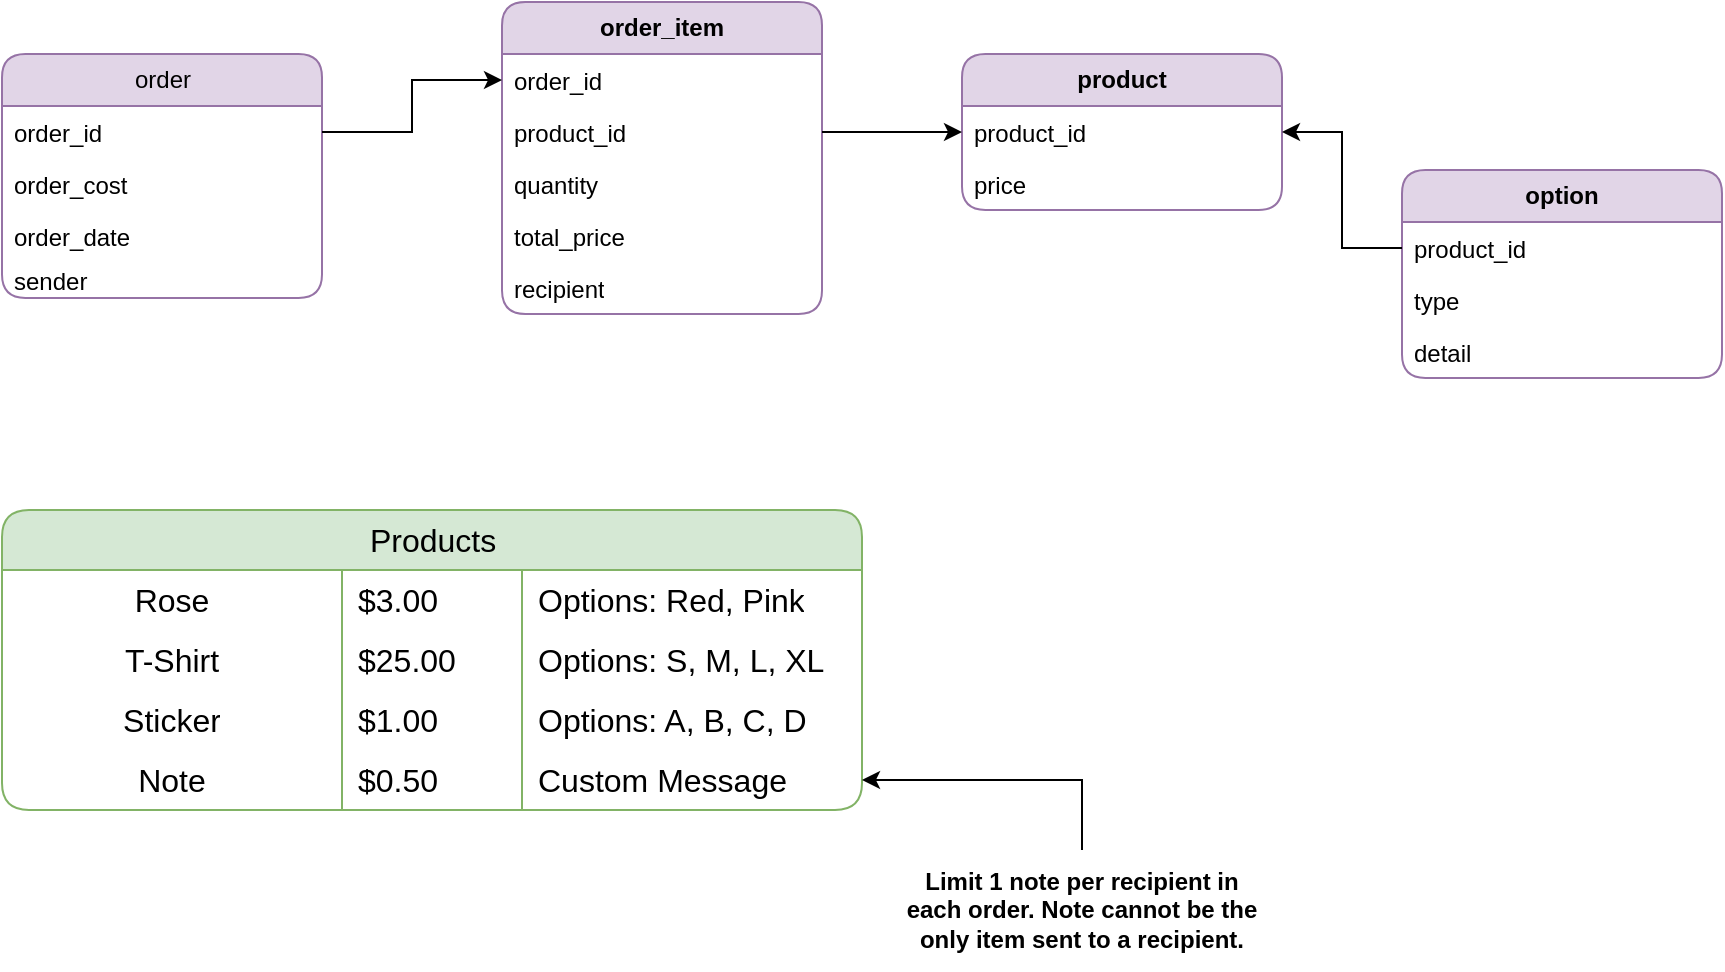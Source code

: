 <mxfile version="22.1.16" type="github">
  <diagram name="Page-1" id="9f46799a-70d6-7492-0946-bef42562c5a5">
    <mxGraphModel dx="1434" dy="761" grid="1" gridSize="10" guides="1" tooltips="1" connect="1" arrows="1" fold="1" page="1" pageScale="1" pageWidth="1100" pageHeight="850" background="none" math="0" shadow="0">
      <root>
        <mxCell id="0" />
        <mxCell id="1" parent="0" />
        <mxCell id="78961159f06e98e8-17" value="order" style="swimlane;html=1;fontStyle=0;align=center;verticalAlign=middle;childLayout=stackLayout;horizontal=1;startSize=26;horizontalStack=0;resizeParent=1;resizeLast=0;collapsible=1;marginBottom=0;swimlaneFillColor=none;rounded=1;shadow=0;comic=0;labelBackgroundColor=none;strokeWidth=1;fillColor=#e1d5e7;fontFamily=Helvetica;fontSize=12;strokeColor=#9673a6;glass=0;fillStyle=solid;gradientColor=none;" parent="1" vertex="1">
          <mxGeometry x="130" y="112" width="160" height="122" as="geometry" />
        </mxCell>
        <mxCell id="78961159f06e98e8-21" value="order_id" style="text;html=1;strokeColor=none;fillColor=none;align=left;verticalAlign=top;spacingLeft=4;spacingRight=4;whiteSpace=wrap;overflow=hidden;rotatable=0;points=[[0,0.5],[1,0.5]];portConstraint=eastwest;" parent="78961159f06e98e8-17" vertex="1">
          <mxGeometry y="26" width="160" height="26" as="geometry" />
        </mxCell>
        <mxCell id="78961159f06e98e8-23" value="order_cost" style="text;html=1;strokeColor=none;fillColor=none;align=left;verticalAlign=top;spacingLeft=4;spacingRight=4;whiteSpace=wrap;overflow=hidden;rotatable=0;points=[[0,0.5],[1,0.5]];portConstraint=eastwest;" parent="78961159f06e98e8-17" vertex="1">
          <mxGeometry y="52" width="160" height="26" as="geometry" />
        </mxCell>
        <mxCell id="78961159f06e98e8-25" value="order_date" style="text;html=1;strokeColor=none;fillColor=none;align=left;verticalAlign=top;spacingLeft=4;spacingRight=4;whiteSpace=wrap;overflow=hidden;rotatable=0;points=[[0,0.5],[1,0.5]];portConstraint=eastwest;" parent="78961159f06e98e8-17" vertex="1">
          <mxGeometry y="78" width="160" height="22" as="geometry" />
        </mxCell>
        <mxCell id="YpyxLgt282qVsd08SEJV-46" value="sender" style="text;html=1;strokeColor=none;fillColor=none;align=left;verticalAlign=top;spacingLeft=4;spacingRight=4;whiteSpace=wrap;overflow=hidden;rotatable=0;points=[[0,0.5],[1,0.5]];portConstraint=eastwest;" vertex="1" parent="78961159f06e98e8-17">
          <mxGeometry y="100" width="160" height="22" as="geometry" />
        </mxCell>
        <mxCell id="YpyxLgt282qVsd08SEJV-1" value="&lt;b&gt;order_item&lt;/b&gt;" style="swimlane;fontStyle=0;childLayout=stackLayout;horizontal=1;startSize=26;fillColor=#e1d5e7;horizontalStack=0;resizeParent=1;resizeParentMax=0;resizeLast=0;collapsible=1;marginBottom=0;whiteSpace=wrap;html=1;strokeColor=#9673a6;rounded=1;glass=0;swimlaneFillColor=none;fillStyle=solid;gradientColor=none;strokeWidth=1;" vertex="1" parent="1">
          <mxGeometry x="380" y="86" width="160" height="156" as="geometry">
            <mxRectangle x="280" y="83" width="80" height="30" as="alternateBounds" />
          </mxGeometry>
        </mxCell>
        <mxCell id="YpyxLgt282qVsd08SEJV-2" value="order_id" style="text;strokeColor=none;fillColor=none;align=left;verticalAlign=top;spacingLeft=4;spacingRight=4;overflow=hidden;rotatable=0;points=[[0,0.5],[1,0.5]];portConstraint=eastwest;whiteSpace=wrap;html=1;" vertex="1" parent="YpyxLgt282qVsd08SEJV-1">
          <mxGeometry y="26" width="160" height="26" as="geometry" />
        </mxCell>
        <mxCell id="YpyxLgt282qVsd08SEJV-3" value="product_id" style="text;strokeColor=none;fillColor=none;align=left;verticalAlign=top;spacingLeft=4;spacingRight=4;overflow=hidden;rotatable=0;points=[[0,0.5],[1,0.5]];portConstraint=eastwest;whiteSpace=wrap;html=1;" vertex="1" parent="YpyxLgt282qVsd08SEJV-1">
          <mxGeometry y="52" width="160" height="26" as="geometry" />
        </mxCell>
        <mxCell id="YpyxLgt282qVsd08SEJV-4" value="quantity" style="text;strokeColor=none;fillColor=none;align=left;verticalAlign=top;spacingLeft=4;spacingRight=4;overflow=hidden;rotatable=0;points=[[0,0.5],[1,0.5]];portConstraint=eastwest;whiteSpace=wrap;html=1;" vertex="1" parent="YpyxLgt282qVsd08SEJV-1">
          <mxGeometry y="78" width="160" height="26" as="geometry" />
        </mxCell>
        <mxCell id="YpyxLgt282qVsd08SEJV-12" value="total_price" style="text;strokeColor=none;fillColor=none;align=left;verticalAlign=top;spacingLeft=4;spacingRight=4;overflow=hidden;rotatable=0;points=[[0,0.5],[1,0.5]];portConstraint=eastwest;whiteSpace=wrap;html=1;" vertex="1" parent="YpyxLgt282qVsd08SEJV-1">
          <mxGeometry y="104" width="160" height="26" as="geometry" />
        </mxCell>
        <mxCell id="YpyxLgt282qVsd08SEJV-15" value="recipient" style="text;strokeColor=none;fillColor=none;align=left;verticalAlign=top;spacingLeft=4;spacingRight=4;overflow=hidden;rotatable=0;points=[[0,0.5],[1,0.5]];portConstraint=eastwest;whiteSpace=wrap;html=1;" vertex="1" parent="YpyxLgt282qVsd08SEJV-1">
          <mxGeometry y="130" width="160" height="26" as="geometry" />
        </mxCell>
        <mxCell id="YpyxLgt282qVsd08SEJV-8" value="&lt;b&gt;product&lt;/b&gt;" style="swimlane;fontStyle=0;childLayout=stackLayout;horizontal=1;startSize=26;fillColor=#e1d5e7;horizontalStack=0;resizeParent=1;resizeParentMax=0;resizeLast=0;collapsible=1;marginBottom=0;whiteSpace=wrap;html=1;strokeColor=#9673a6;rounded=1;glass=0;swimlaneFillColor=none;fillStyle=solid;gradientColor=none;strokeWidth=1;" vertex="1" parent="1">
          <mxGeometry x="610" y="112" width="160" height="78" as="geometry">
            <mxRectangle x="280" y="83" width="80" height="30" as="alternateBounds" />
          </mxGeometry>
        </mxCell>
        <mxCell id="YpyxLgt282qVsd08SEJV-9" value="product_id" style="text;strokeColor=none;fillColor=none;align=left;verticalAlign=top;spacingLeft=4;spacingRight=4;overflow=hidden;rotatable=0;points=[[0,0.5],[1,0.5]];portConstraint=eastwest;whiteSpace=wrap;html=1;" vertex="1" parent="YpyxLgt282qVsd08SEJV-8">
          <mxGeometry y="26" width="160" height="26" as="geometry" />
        </mxCell>
        <mxCell id="YpyxLgt282qVsd08SEJV-10" value="price" style="text;strokeColor=none;fillColor=none;align=left;verticalAlign=top;spacingLeft=4;spacingRight=4;overflow=hidden;rotatable=0;points=[[0,0.5],[1,0.5]];portConstraint=eastwest;whiteSpace=wrap;html=1;" vertex="1" parent="YpyxLgt282qVsd08SEJV-8">
          <mxGeometry y="52" width="160" height="26" as="geometry" />
        </mxCell>
        <mxCell id="YpyxLgt282qVsd08SEJV-13" style="edgeStyle=orthogonalEdgeStyle;rounded=0;orthogonalLoop=1;jettySize=auto;html=1;entryX=0;entryY=0.5;entryDx=0;entryDy=0;" edge="1" parent="1" source="YpyxLgt282qVsd08SEJV-3" target="YpyxLgt282qVsd08SEJV-9">
          <mxGeometry relative="1" as="geometry" />
        </mxCell>
        <mxCell id="YpyxLgt282qVsd08SEJV-16" style="edgeStyle=orthogonalEdgeStyle;rounded=0;orthogonalLoop=1;jettySize=auto;html=1;fontFamily=Helvetica;fontSize=12;fontColor=default;startSize=26;" edge="1" parent="1" source="78961159f06e98e8-21" target="YpyxLgt282qVsd08SEJV-2">
          <mxGeometry relative="1" as="geometry" />
        </mxCell>
        <mxCell id="YpyxLgt282qVsd08SEJV-18" value="Products" style="shape=table;startSize=30;container=1;collapsible=0;childLayout=tableLayout;fixedRows=1;rowLines=0;fontStyle=0;strokeColor=#82b366;fontSize=16;rounded=1;glass=0;fillStyle=solid;strokeWidth=1;align=center;verticalAlign=middle;fontFamily=Helvetica;fillColor=#d5e8d4;html=1;" vertex="1" parent="1">
          <mxGeometry x="130" y="340" width="430" height="150" as="geometry" />
        </mxCell>
        <mxCell id="YpyxLgt282qVsd08SEJV-22" value="" style="shape=tableRow;horizontal=0;startSize=0;swimlaneHead=0;swimlaneBody=0;top=0;left=0;bottom=0;right=0;collapsible=0;dropTarget=0;fillColor=none;points=[[0,0.5],[1,0.5]];portConstraint=eastwest;strokeColor=inherit;fontSize=16;rounded=1;glass=0;fillStyle=solid;strokeWidth=1;align=center;verticalAlign=middle;fontFamily=Helvetica;fontColor=default;html=1;" vertex="1" parent="YpyxLgt282qVsd08SEJV-18">
          <mxGeometry y="30" width="430" height="30" as="geometry" />
        </mxCell>
        <mxCell id="YpyxLgt282qVsd08SEJV-23" value="Rose" style="shape=partialRectangle;html=1;whiteSpace=wrap;connectable=0;fillColor=none;top=0;left=0;bottom=0;right=0;overflow=hidden;strokeColor=inherit;fontSize=16;rounded=1;glass=0;fillStyle=solid;strokeWidth=1;align=center;verticalAlign=middle;fontFamily=Helvetica;fontColor=default;startSize=26;" vertex="1" parent="YpyxLgt282qVsd08SEJV-22">
          <mxGeometry width="170" height="30" as="geometry">
            <mxRectangle width="170" height="30" as="alternateBounds" />
          </mxGeometry>
        </mxCell>
        <mxCell id="YpyxLgt282qVsd08SEJV-24" value="$3.00" style="shape=partialRectangle;html=1;whiteSpace=wrap;connectable=0;fillColor=none;top=0;left=0;bottom=0;right=0;align=left;spacingLeft=6;overflow=hidden;strokeColor=inherit;fontSize=16;rounded=1;glass=0;fillStyle=solid;strokeWidth=1;verticalAlign=middle;fontFamily=Helvetica;fontColor=default;startSize=26;" vertex="1" parent="YpyxLgt282qVsd08SEJV-22">
          <mxGeometry x="170" width="90" height="30" as="geometry">
            <mxRectangle width="90" height="30" as="alternateBounds" />
          </mxGeometry>
        </mxCell>
        <mxCell id="YpyxLgt282qVsd08SEJV-35" value="Options: Red, Pink" style="shape=partialRectangle;html=1;whiteSpace=wrap;connectable=0;fillColor=none;top=0;left=0;bottom=0;right=0;align=left;spacingLeft=6;overflow=hidden;strokeColor=inherit;fontSize=16;rounded=1;glass=0;fillStyle=solid;strokeWidth=1;verticalAlign=middle;fontFamily=Helvetica;fontColor=default;startSize=26;" vertex="1" parent="YpyxLgt282qVsd08SEJV-22">
          <mxGeometry x="260" width="170" height="30" as="geometry">
            <mxRectangle width="170" height="30" as="alternateBounds" />
          </mxGeometry>
        </mxCell>
        <mxCell id="YpyxLgt282qVsd08SEJV-25" value="" style="shape=tableRow;horizontal=0;startSize=0;swimlaneHead=0;swimlaneBody=0;top=0;left=0;bottom=0;right=0;collapsible=0;dropTarget=0;fillColor=none;points=[[0,0.5],[1,0.5]];portConstraint=eastwest;strokeColor=inherit;fontSize=16;rounded=1;glass=0;fillStyle=solid;strokeWidth=1;align=center;verticalAlign=middle;fontFamily=Helvetica;fontColor=default;html=1;" vertex="1" parent="YpyxLgt282qVsd08SEJV-18">
          <mxGeometry y="60" width="430" height="30" as="geometry" />
        </mxCell>
        <mxCell id="YpyxLgt282qVsd08SEJV-26" value="T-Shirt" style="shape=partialRectangle;html=1;whiteSpace=wrap;connectable=0;fillColor=none;top=0;left=0;bottom=0;right=0;overflow=hidden;strokeColor=inherit;fontSize=16;rounded=1;glass=0;fillStyle=solid;strokeWidth=1;align=center;verticalAlign=middle;fontFamily=Helvetica;fontColor=default;startSize=26;" vertex="1" parent="YpyxLgt282qVsd08SEJV-25">
          <mxGeometry width="170" height="30" as="geometry">
            <mxRectangle width="170" height="30" as="alternateBounds" />
          </mxGeometry>
        </mxCell>
        <mxCell id="YpyxLgt282qVsd08SEJV-27" value="$25.00" style="shape=partialRectangle;html=1;whiteSpace=wrap;connectable=0;fillColor=none;top=0;left=0;bottom=0;right=0;align=left;spacingLeft=6;overflow=hidden;strokeColor=inherit;fontSize=16;rounded=1;glass=0;fillStyle=solid;strokeWidth=1;verticalAlign=middle;fontFamily=Helvetica;fontColor=default;startSize=26;" vertex="1" parent="YpyxLgt282qVsd08SEJV-25">
          <mxGeometry x="170" width="90" height="30" as="geometry">
            <mxRectangle width="90" height="30" as="alternateBounds" />
          </mxGeometry>
        </mxCell>
        <mxCell id="YpyxLgt282qVsd08SEJV-36" value="Options: S, M, L, XL" style="shape=partialRectangle;html=1;whiteSpace=wrap;connectable=0;fillColor=none;top=0;left=0;bottom=0;right=0;align=left;spacingLeft=6;overflow=hidden;strokeColor=inherit;fontSize=16;rounded=1;glass=0;fillStyle=solid;strokeWidth=1;verticalAlign=middle;fontFamily=Helvetica;fontColor=default;startSize=26;" vertex="1" parent="YpyxLgt282qVsd08SEJV-25">
          <mxGeometry x="260" width="170" height="30" as="geometry">
            <mxRectangle width="170" height="30" as="alternateBounds" />
          </mxGeometry>
        </mxCell>
        <mxCell id="YpyxLgt282qVsd08SEJV-28" style="shape=tableRow;horizontal=0;startSize=0;swimlaneHead=0;swimlaneBody=0;top=0;left=0;bottom=0;right=0;collapsible=0;dropTarget=0;fillColor=none;points=[[0,0.5],[1,0.5]];portConstraint=eastwest;strokeColor=inherit;fontSize=16;rounded=1;glass=0;fillStyle=solid;strokeWidth=1;align=center;verticalAlign=middle;fontFamily=Helvetica;fontColor=default;html=1;" vertex="1" parent="YpyxLgt282qVsd08SEJV-18">
          <mxGeometry y="90" width="430" height="30" as="geometry" />
        </mxCell>
        <mxCell id="YpyxLgt282qVsd08SEJV-29" value="Sticker" style="shape=partialRectangle;html=1;whiteSpace=wrap;connectable=0;fillColor=none;top=0;left=0;bottom=0;right=0;overflow=hidden;strokeColor=inherit;fontSize=16;rounded=1;glass=0;fillStyle=solid;strokeWidth=1;align=center;verticalAlign=middle;fontFamily=Helvetica;fontColor=default;startSize=26;" vertex="1" parent="YpyxLgt282qVsd08SEJV-28">
          <mxGeometry width="170" height="30" as="geometry">
            <mxRectangle width="170" height="30" as="alternateBounds" />
          </mxGeometry>
        </mxCell>
        <mxCell id="YpyxLgt282qVsd08SEJV-30" value="$1.00" style="shape=partialRectangle;html=1;whiteSpace=wrap;connectable=0;fillColor=none;top=0;left=0;bottom=0;right=0;align=left;spacingLeft=6;overflow=hidden;strokeColor=inherit;fontSize=16;rounded=1;glass=0;fillStyle=solid;strokeWidth=1;verticalAlign=middle;fontFamily=Helvetica;fontColor=default;startSize=26;" vertex="1" parent="YpyxLgt282qVsd08SEJV-28">
          <mxGeometry x="170" width="90" height="30" as="geometry">
            <mxRectangle width="90" height="30" as="alternateBounds" />
          </mxGeometry>
        </mxCell>
        <mxCell id="YpyxLgt282qVsd08SEJV-37" value="Options: A, B, C, D" style="shape=partialRectangle;html=1;whiteSpace=wrap;connectable=0;fillColor=none;top=0;left=0;bottom=0;right=0;align=left;spacingLeft=6;overflow=hidden;strokeColor=inherit;fontSize=16;rounded=1;glass=0;fillStyle=solid;strokeWidth=1;verticalAlign=middle;fontFamily=Helvetica;fontColor=default;startSize=26;" vertex="1" parent="YpyxLgt282qVsd08SEJV-28">
          <mxGeometry x="260" width="170" height="30" as="geometry">
            <mxRectangle width="170" height="30" as="alternateBounds" />
          </mxGeometry>
        </mxCell>
        <mxCell id="YpyxLgt282qVsd08SEJV-31" style="shape=tableRow;horizontal=0;startSize=0;swimlaneHead=0;swimlaneBody=0;top=0;left=0;bottom=0;right=0;collapsible=0;dropTarget=0;fillColor=none;points=[[0,0.5],[1,0.5]];portConstraint=eastwest;strokeColor=inherit;fontSize=16;rounded=1;glass=0;fillStyle=solid;strokeWidth=1;align=center;verticalAlign=middle;fontFamily=Helvetica;fontColor=default;html=1;" vertex="1" parent="YpyxLgt282qVsd08SEJV-18">
          <mxGeometry y="120" width="430" height="30" as="geometry" />
        </mxCell>
        <mxCell id="YpyxLgt282qVsd08SEJV-32" value="Note" style="shape=partialRectangle;html=1;whiteSpace=wrap;connectable=0;fillColor=none;top=0;left=0;bottom=0;right=0;overflow=hidden;strokeColor=inherit;fontSize=16;rounded=1;glass=0;fillStyle=solid;strokeWidth=1;align=center;verticalAlign=middle;fontFamily=Helvetica;fontColor=default;startSize=26;" vertex="1" parent="YpyxLgt282qVsd08SEJV-31">
          <mxGeometry width="170" height="30" as="geometry">
            <mxRectangle width="170" height="30" as="alternateBounds" />
          </mxGeometry>
        </mxCell>
        <mxCell id="YpyxLgt282qVsd08SEJV-33" value="$0.50" style="shape=partialRectangle;html=1;whiteSpace=wrap;connectable=0;fillColor=none;top=0;left=0;bottom=0;right=0;align=left;spacingLeft=6;overflow=hidden;strokeColor=inherit;fontSize=16;rounded=1;glass=0;fillStyle=solid;strokeWidth=1;verticalAlign=middle;fontFamily=Helvetica;fontColor=default;startSize=26;" vertex="1" parent="YpyxLgt282qVsd08SEJV-31">
          <mxGeometry x="170" width="90" height="30" as="geometry">
            <mxRectangle width="90" height="30" as="alternateBounds" />
          </mxGeometry>
        </mxCell>
        <mxCell id="YpyxLgt282qVsd08SEJV-38" value="Custom Message" style="shape=partialRectangle;html=1;whiteSpace=wrap;connectable=0;fillColor=none;top=0;left=0;bottom=0;right=0;align=left;spacingLeft=6;overflow=hidden;strokeColor=inherit;fontSize=16;rounded=1;glass=0;fillStyle=solid;strokeWidth=1;verticalAlign=middle;fontFamily=Helvetica;fontColor=default;startSize=26;" vertex="1" parent="YpyxLgt282qVsd08SEJV-31">
          <mxGeometry x="260" width="170" height="30" as="geometry">
            <mxRectangle width="170" height="30" as="alternateBounds" />
          </mxGeometry>
        </mxCell>
        <mxCell id="YpyxLgt282qVsd08SEJV-39" value="&lt;b&gt;option&lt;/b&gt;" style="swimlane;fontStyle=0;childLayout=stackLayout;horizontal=1;startSize=26;fillColor=#e1d5e7;horizontalStack=0;resizeParent=1;resizeParentMax=0;resizeLast=0;collapsible=1;marginBottom=0;whiteSpace=wrap;html=1;strokeColor=#9673a6;rounded=1;glass=0;swimlaneFillColor=none;fillStyle=solid;gradientColor=none;strokeWidth=1;" vertex="1" parent="1">
          <mxGeometry x="830" y="170" width="160" height="104" as="geometry">
            <mxRectangle x="280" y="83" width="80" height="30" as="alternateBounds" />
          </mxGeometry>
        </mxCell>
        <mxCell id="YpyxLgt282qVsd08SEJV-40" value="product_id" style="text;strokeColor=none;fillColor=none;align=left;verticalAlign=top;spacingLeft=4;spacingRight=4;overflow=hidden;rotatable=0;points=[[0,0.5],[1,0.5]];portConstraint=eastwest;whiteSpace=wrap;html=1;" vertex="1" parent="YpyxLgt282qVsd08SEJV-39">
          <mxGeometry y="26" width="160" height="26" as="geometry" />
        </mxCell>
        <mxCell id="YpyxLgt282qVsd08SEJV-41" value="type" style="text;strokeColor=none;fillColor=none;align=left;verticalAlign=top;spacingLeft=4;spacingRight=4;overflow=hidden;rotatable=0;points=[[0,0.5],[1,0.5]];portConstraint=eastwest;whiteSpace=wrap;html=1;" vertex="1" parent="YpyxLgt282qVsd08SEJV-39">
          <mxGeometry y="52" width="160" height="26" as="geometry" />
        </mxCell>
        <mxCell id="YpyxLgt282qVsd08SEJV-42" value="detail" style="text;strokeColor=none;fillColor=none;align=left;verticalAlign=top;spacingLeft=4;spacingRight=4;overflow=hidden;rotatable=0;points=[[0,0.5],[1,0.5]];portConstraint=eastwest;whiteSpace=wrap;html=1;" vertex="1" parent="YpyxLgt282qVsd08SEJV-39">
          <mxGeometry y="78" width="160" height="26" as="geometry" />
        </mxCell>
        <mxCell id="YpyxLgt282qVsd08SEJV-43" style="edgeStyle=orthogonalEdgeStyle;rounded=0;orthogonalLoop=1;jettySize=auto;html=1;fontFamily=Helvetica;fontSize=12;fontColor=default;startSize=26;" edge="1" parent="1" source="YpyxLgt282qVsd08SEJV-40" target="YpyxLgt282qVsd08SEJV-9">
          <mxGeometry relative="1" as="geometry" />
        </mxCell>
        <mxCell id="YpyxLgt282qVsd08SEJV-45" style="edgeStyle=orthogonalEdgeStyle;rounded=0;orthogonalLoop=1;jettySize=auto;html=1;fontFamily=Helvetica;fontSize=12;fontColor=default;startSize=26;" edge="1" parent="1" source="YpyxLgt282qVsd08SEJV-44" target="YpyxLgt282qVsd08SEJV-31">
          <mxGeometry relative="1" as="geometry" />
        </mxCell>
        <mxCell id="YpyxLgt282qVsd08SEJV-44" value="Limit 1 note per recipient in each order. Note cannot be the only item sent to a recipient." style="text;strokeColor=none;fillColor=none;fontSize=12;fontStyle=1;verticalAlign=middle;align=center;fontFamily=Helvetica;fontColor=default;whiteSpace=wrap;html=1;" vertex="1" parent="1">
          <mxGeometry x="580" y="510" width="180" height="60" as="geometry" />
        </mxCell>
      </root>
    </mxGraphModel>
  </diagram>
</mxfile>
